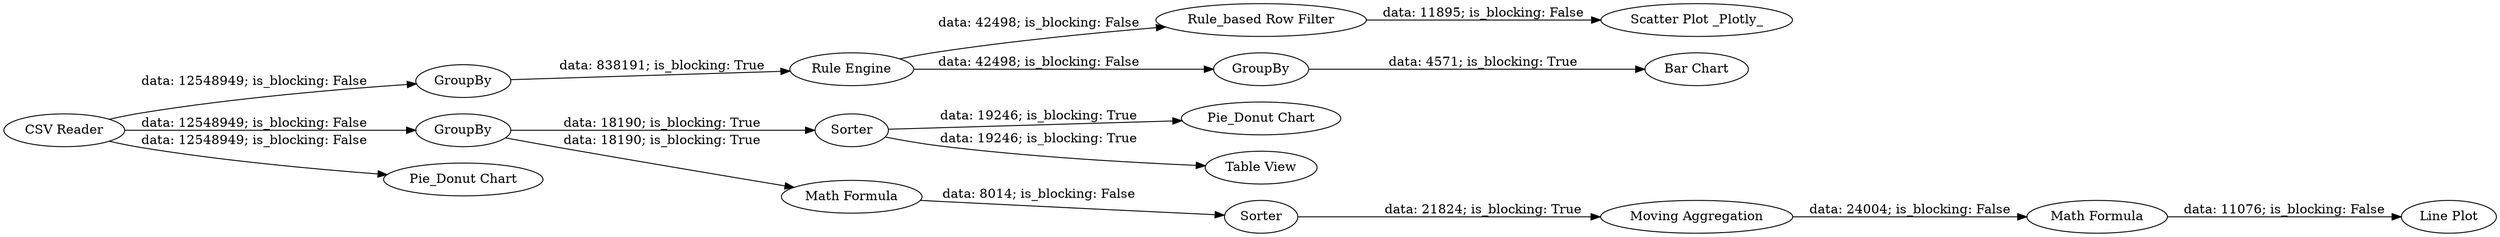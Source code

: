 digraph {
	"509842633489111841_78" [label=Sorter]
	"509842633489111841_67" [label="Rule Engine"]
	"509842633489111841_79" [label="Moving Aggregation"]
	"509842633489111841_73" [label="Rule_based Row Filter"]
	"509842633489111841_69" [label="Bar Chart"]
	"509842633489111841_75" [label="Scatter Plot _Plotly_"]
	"509842633489111841_85" [label="Pie_Donut Chart"]
	"509842633489111841_83" [label=Sorter]
	"509842633489111841_80" [label="Math Formula"]
	"509842633489111841_81" [label="Line Plot"]
	"509842633489111841_77" [label="Math Formula"]
	"509842633489111841_64" [label="CSV Reader"]
	"509842633489111841_68" [label=GroupBy]
	"509842633489111841_66" [label=GroupBy]
	"509842633489111841_76" [label=GroupBy]
	"509842633489111841_84" [label="Table View"]
	"509842633489111841_65" [label="Pie_Donut Chart"]
	"509842633489111841_73" -> "509842633489111841_75" [label="data: 11895; is_blocking: False"]
	"509842633489111841_67" -> "509842633489111841_73" [label="data: 42498; is_blocking: False"]
	"509842633489111841_67" -> "509842633489111841_68" [label="data: 42498; is_blocking: False"]
	"509842633489111841_78" -> "509842633489111841_79" [label="data: 21824; is_blocking: True"]
	"509842633489111841_68" -> "509842633489111841_69" [label="data: 4571; is_blocking: True"]
	"509842633489111841_79" -> "509842633489111841_80" [label="data: 24004; is_blocking: False"]
	"509842633489111841_64" -> "509842633489111841_66" [label="data: 12548949; is_blocking: False"]
	"509842633489111841_64" -> "509842633489111841_65" [label="data: 12548949; is_blocking: False"]
	"509842633489111841_64" -> "509842633489111841_76" [label="data: 12548949; is_blocking: False"]
	"509842633489111841_66" -> "509842633489111841_67" [label="data: 838191; is_blocking: True"]
	"509842633489111841_80" -> "509842633489111841_81" [label="data: 11076; is_blocking: False"]
	"509842633489111841_83" -> "509842633489111841_84" [label="data: 19246; is_blocking: True"]
	"509842633489111841_76" -> "509842633489111841_77" [label="data: 18190; is_blocking: True"]
	"509842633489111841_83" -> "509842633489111841_85" [label="data: 19246; is_blocking: True"]
	"509842633489111841_76" -> "509842633489111841_83" [label="data: 18190; is_blocking: True"]
	"509842633489111841_77" -> "509842633489111841_78" [label="data: 8014; is_blocking: False"]
	rankdir=LR
}

